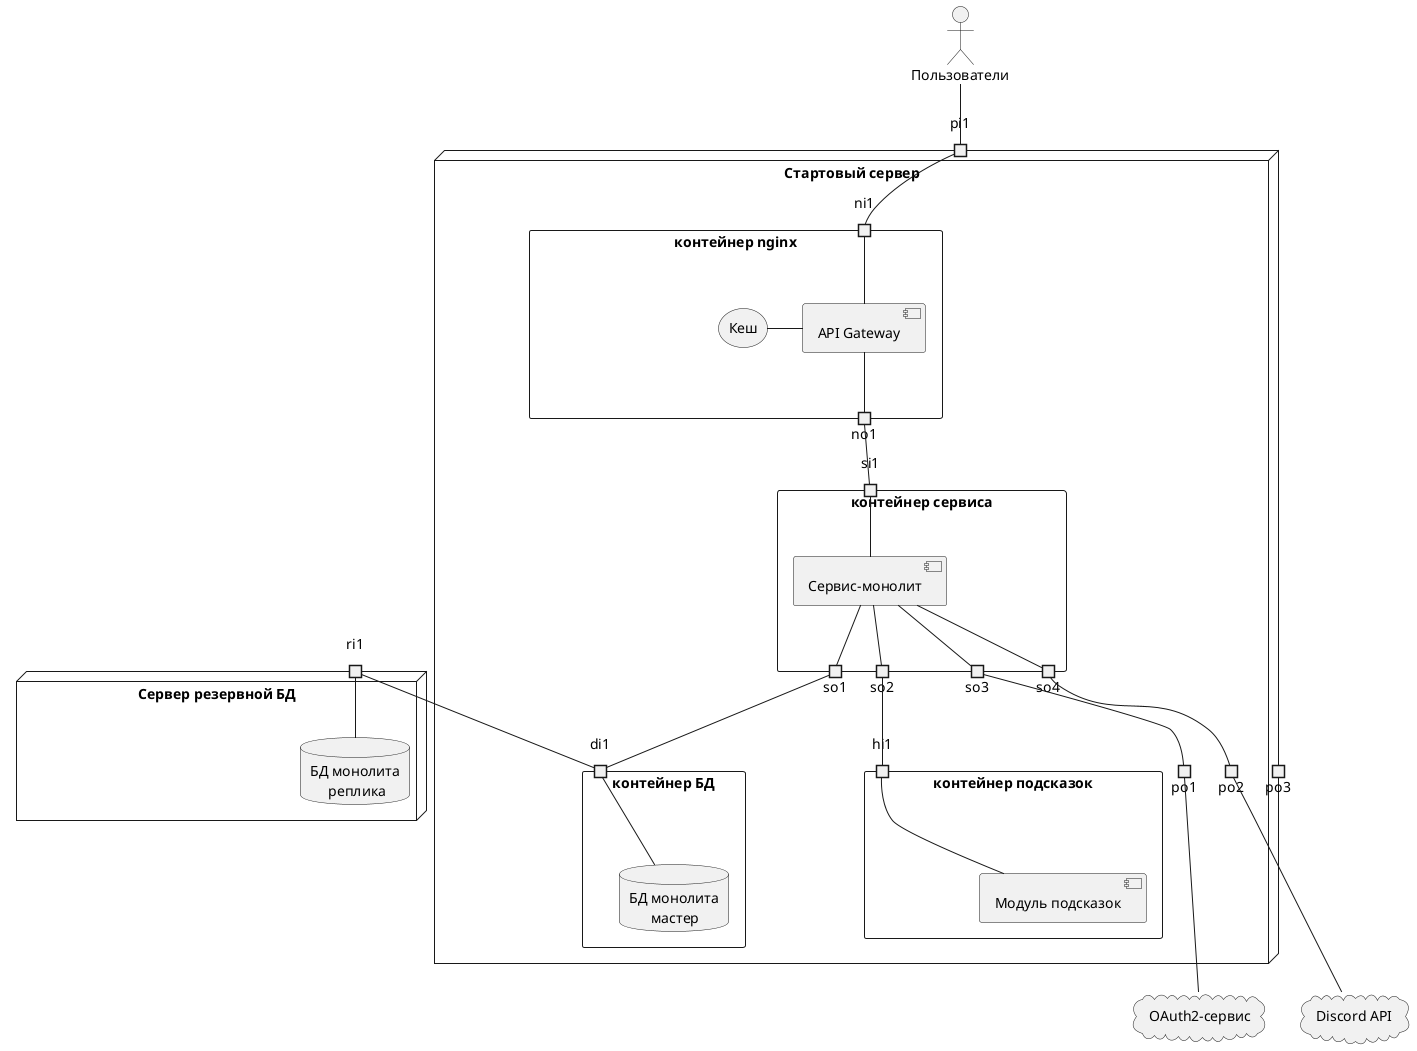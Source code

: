 @startuml
actor "Пользователи" as users

node "Стартовый сервер" {
    portin pi1
    portout po1
    portout po2
    portout po3
    rectangle "контейнер nginx" {
        portin ni1
        portout no1
        component "API Gateway" as gateway
        storage "Кеш" as cache
        ni1-gateway
        gateway-no1
        gateway-le-cache
    }
    rectangle "контейнер сервиса" {
        portin si1
        component "Сервис-монолит" as service
        portout so1
        portout so2
        portout so3
        portout so4
        si1-service
        service-so1
        service-so2
        service-so3
        service-so4
    }
    rectangle "контейнер БД" {
        portin di1
        database "БД монолита\n      мастер" as db
        di1-db
    }

    rectangle "контейнер подсказок" {
        portin hi1
        component "Модуль подсказок" as hint
        hi1-hint
    }
    pi1--ni1
    no1--si1
    so3--po1
    so4--po2
    so1--di1
    so2--hi1
}
cloud "OAuth2-сервис" as oauth2
cloud "Discord API" as discord

node "Сервер резервной БД" {
    portin ri1
    database "БД монолита\n     реплика" as replica
    ri1-replica
}
users--pi1
po1---oauth2
po2---discord
ri1--di1
@enduml
